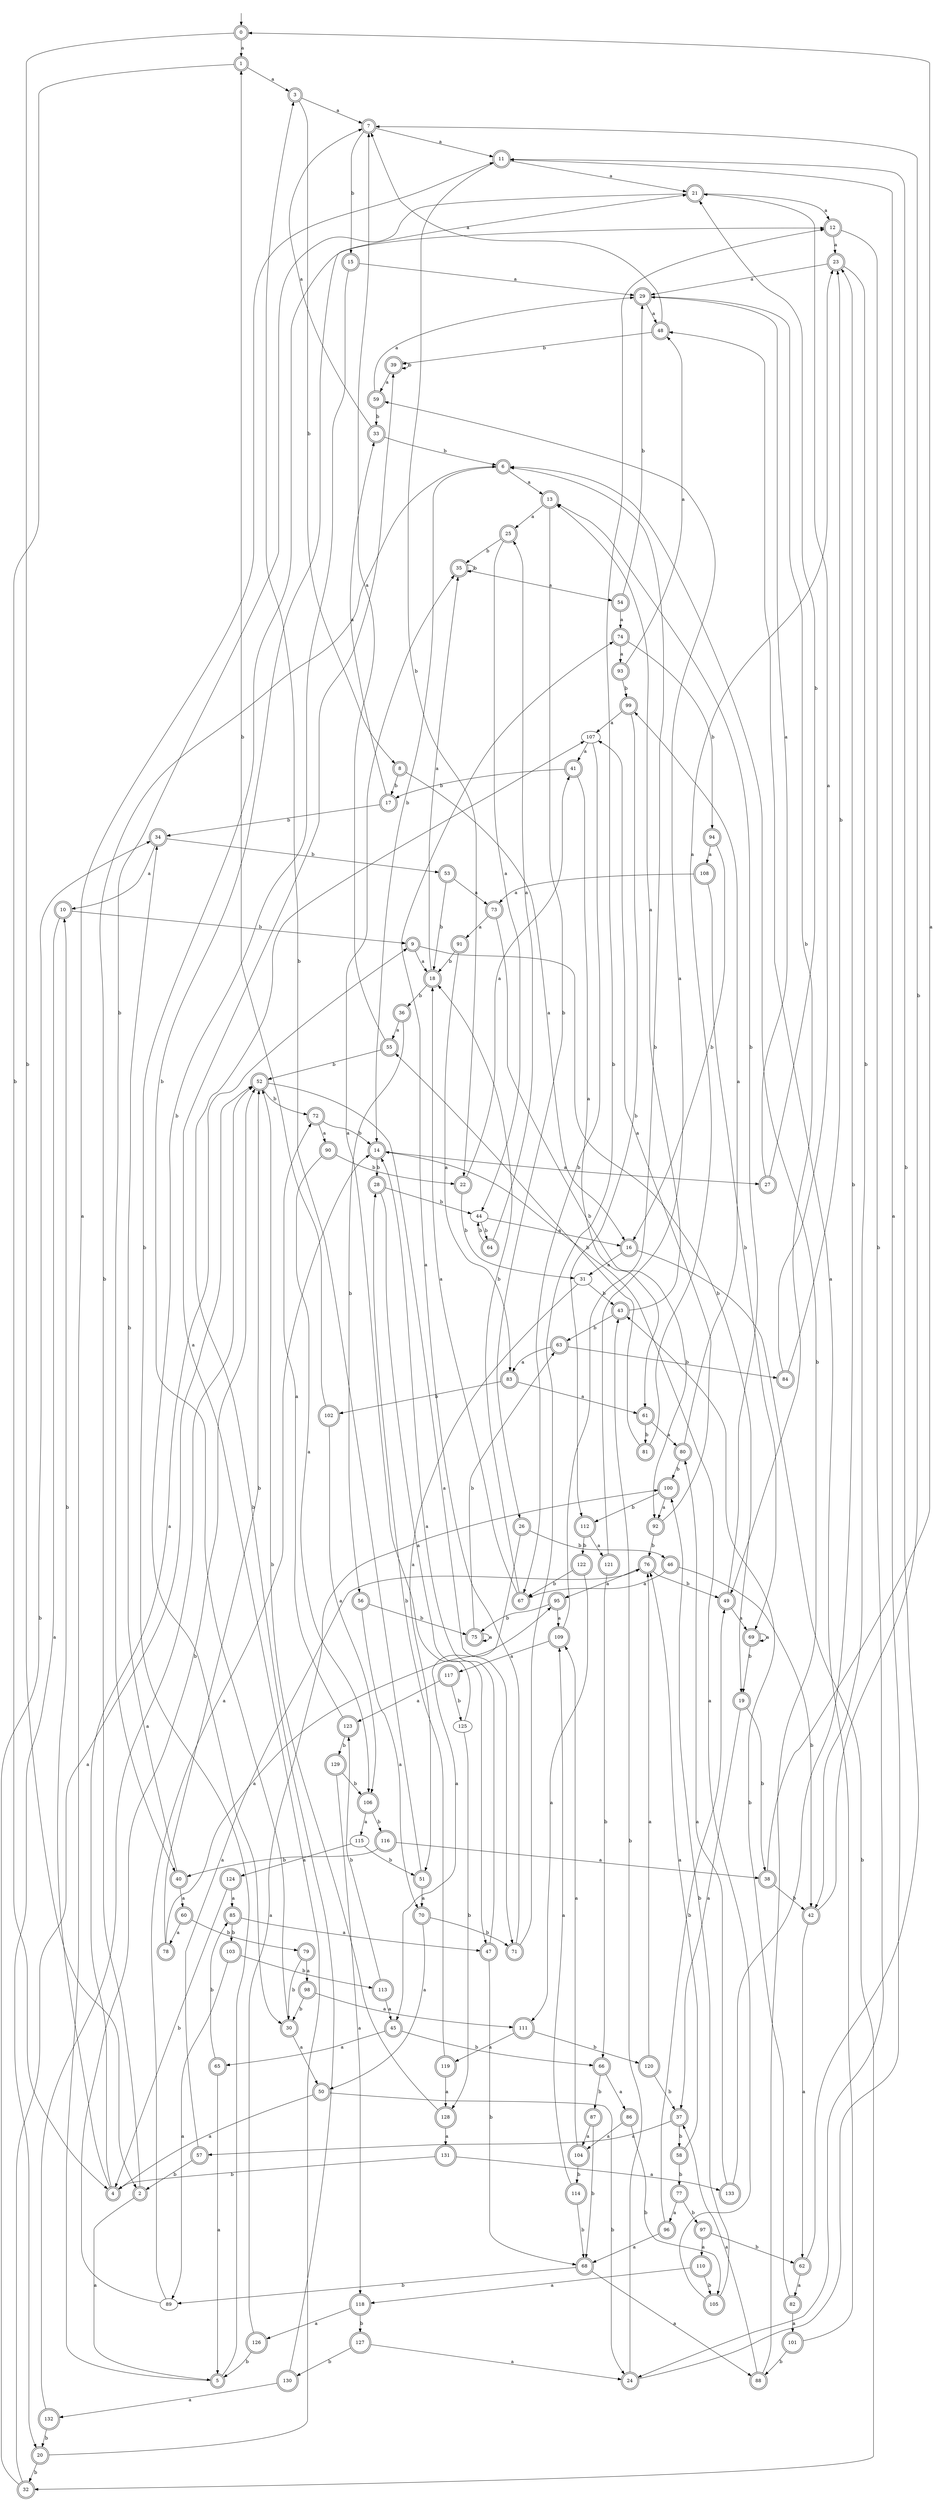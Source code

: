 digraph RandomDFA {
  __start0 [label="", shape=none];
  __start0 -> 0 [label=""];
  0 [shape=circle] [shape=doublecircle]
  0 -> 1 [label="a"]
  0 -> 2 [label="b"]
  1 [shape=doublecircle]
  1 -> 3 [label="a"]
  1 -> 4 [label="b"]
  2 [shape=doublecircle]
  2 -> 5 [label="a"]
  2 -> 6 [label="b"]
  3 [shape=doublecircle]
  3 -> 7 [label="a"]
  3 -> 8 [label="b"]
  4 [shape=doublecircle]
  4 -> 9 [label="a"]
  4 -> 10 [label="b"]
  5 [shape=doublecircle]
  5 -> 11 [label="a"]
  5 -> 12 [label="b"]
  6 [shape=doublecircle]
  6 -> 13 [label="a"]
  6 -> 14 [label="b"]
  7 [shape=doublecircle]
  7 -> 11 [label="a"]
  7 -> 15 [label="b"]
  8 [shape=doublecircle]
  8 -> 16 [label="a"]
  8 -> 17 [label="b"]
  9 [shape=doublecircle]
  9 -> 18 [label="a"]
  9 -> 19 [label="b"]
  10 [shape=doublecircle]
  10 -> 20 [label="a"]
  10 -> 9 [label="b"]
  11 [shape=doublecircle]
  11 -> 21 [label="a"]
  11 -> 22 [label="b"]
  12 [shape=doublecircle]
  12 -> 23 [label="a"]
  12 -> 24 [label="b"]
  13 [shape=doublecircle]
  13 -> 25 [label="a"]
  13 -> 26 [label="b"]
  14 [shape=doublecircle]
  14 -> 27 [label="a"]
  14 -> 28 [label="b"]
  15 [shape=doublecircle]
  15 -> 29 [label="a"]
  15 -> 30 [label="b"]
  16 [shape=doublecircle]
  16 -> 31 [label="a"]
  16 -> 32 [label="b"]
  17 [shape=doublecircle]
  17 -> 33 [label="a"]
  17 -> 34 [label="b"]
  18 [shape=doublecircle]
  18 -> 35 [label="a"]
  18 -> 36 [label="b"]
  19 [shape=doublecircle]
  19 -> 37 [label="a"]
  19 -> 38 [label="b"]
  20 [shape=doublecircle]
  20 -> 39 [label="a"]
  20 -> 32 [label="b"]
  21 [shape=doublecircle]
  21 -> 12 [label="a"]
  21 -> 40 [label="b"]
  22 [shape=doublecircle]
  22 -> 41 [label="a"]
  22 -> 31 [label="b"]
  23 [shape=doublecircle]
  23 -> 29 [label="a"]
  23 -> 42 [label="b"]
  24 [shape=doublecircle]
  24 -> 11 [label="a"]
  24 -> 43 [label="b"]
  25 [shape=doublecircle]
  25 -> 44 [label="a"]
  25 -> 35 [label="b"]
  26 [shape=doublecircle]
  26 -> 45 [label="a"]
  26 -> 46 [label="b"]
  27 [shape=doublecircle]
  27 -> 29 [label="a"]
  27 -> 21 [label="b"]
  28 [shape=doublecircle]
  28 -> 47 [label="a"]
  28 -> 44 [label="b"]
  29 [shape=doublecircle]
  29 -> 48 [label="a"]
  29 -> 49 [label="b"]
  30 [shape=doublecircle]
  30 -> 50 [label="a"]
  30 -> 21 [label="b"]
  31
  31 -> 51 [label="a"]
  31 -> 43 [label="b"]
  32 [shape=doublecircle]
  32 -> 52 [label="a"]
  32 -> 34 [label="b"]
  33 [shape=doublecircle]
  33 -> 7 [label="a"]
  33 -> 6 [label="b"]
  34 [shape=doublecircle]
  34 -> 10 [label="a"]
  34 -> 53 [label="b"]
  35 [shape=doublecircle]
  35 -> 54 [label="a"]
  35 -> 35 [label="b"]
  36 [shape=doublecircle]
  36 -> 55 [label="a"]
  36 -> 56 [label="b"]
  37 [shape=doublecircle]
  37 -> 57 [label="a"]
  37 -> 58 [label="b"]
  38 [shape=doublecircle]
  38 -> 0 [label="a"]
  38 -> 42 [label="b"]
  39 [shape=doublecircle]
  39 -> 59 [label="a"]
  39 -> 39 [label="b"]
  40 [shape=doublecircle]
  40 -> 60 [label="a"]
  40 -> 34 [label="b"]
  41 [shape=doublecircle]
  41 -> 61 [label="a"]
  41 -> 17 [label="b"]
  42 [shape=doublecircle]
  42 -> 62 [label="a"]
  42 -> 7 [label="b"]
  43 [shape=doublecircle]
  43 -> 13 [label="a"]
  43 -> 63 [label="b"]
  44
  44 -> 16 [label="a"]
  44 -> 64 [label="b"]
  45 [shape=doublecircle]
  45 -> 65 [label="a"]
  45 -> 66 [label="b"]
  46 [shape=doublecircle]
  46 -> 67 [label="a"]
  46 -> 42 [label="b"]
  47 [shape=doublecircle]
  47 -> 14 [label="a"]
  47 -> 68 [label="b"]
  48 [shape=doublecircle]
  48 -> 7 [label="a"]
  48 -> 39 [label="b"]
  49 [shape=doublecircle]
  49 -> 69 [label="a"]
  49 -> 13 [label="b"]
  50 [shape=doublecircle]
  50 -> 4 [label="a"]
  50 -> 24 [label="b"]
  51 [shape=doublecircle]
  51 -> 70 [label="a"]
  51 -> 3 [label="b"]
  52 [shape=doublecircle]
  52 -> 71 [label="a"]
  52 -> 72 [label="b"]
  53 [shape=doublecircle]
  53 -> 73 [label="a"]
  53 -> 18 [label="b"]
  54 [shape=doublecircle]
  54 -> 74 [label="a"]
  54 -> 29 [label="b"]
  55 [shape=doublecircle]
  55 -> 7 [label="a"]
  55 -> 52 [label="b"]
  56 [shape=doublecircle]
  56 -> 70 [label="a"]
  56 -> 75 [label="b"]
  57 [shape=doublecircle]
  57 -> 76 [label="a"]
  57 -> 2 [label="b"]
  58 [shape=doublecircle]
  58 -> 76 [label="a"]
  58 -> 77 [label="b"]
  59 [shape=doublecircle]
  59 -> 29 [label="a"]
  59 -> 33 [label="b"]
  60 [shape=doublecircle]
  60 -> 78 [label="a"]
  60 -> 79 [label="b"]
  61 [shape=doublecircle]
  61 -> 80 [label="a"]
  61 -> 81 [label="b"]
  62 [shape=doublecircle]
  62 -> 82 [label="a"]
  62 -> 11 [label="b"]
  63 [shape=doublecircle]
  63 -> 83 [label="a"]
  63 -> 84 [label="b"]
  64 [shape=doublecircle]
  64 -> 25 [label="a"]
  64 -> 44 [label="b"]
  65 [shape=doublecircle]
  65 -> 5 [label="a"]
  65 -> 85 [label="b"]
  66 [shape=doublecircle]
  66 -> 86 [label="a"]
  66 -> 87 [label="b"]
  67 [shape=doublecircle]
  67 -> 18 [label="a"]
  67 -> 18 [label="b"]
  68 [shape=doublecircle]
  68 -> 88 [label="a"]
  68 -> 89 [label="b"]
  69 [shape=doublecircle]
  69 -> 69 [label="a"]
  69 -> 19 [label="b"]
  70 [shape=doublecircle]
  70 -> 50 [label="a"]
  70 -> 71 [label="b"]
  71 [shape=doublecircle]
  71 -> 74 [label="a"]
  71 -> 12 [label="b"]
  72 [shape=doublecircle]
  72 -> 90 [label="a"]
  72 -> 14 [label="b"]
  73 [shape=doublecircle]
  73 -> 91 [label="a"]
  73 -> 92 [label="b"]
  74 [shape=doublecircle]
  74 -> 93 [label="a"]
  74 -> 94 [label="b"]
  75 [shape=doublecircle]
  75 -> 75 [label="a"]
  75 -> 63 [label="b"]
  76 [shape=doublecircle]
  76 -> 95 [label="a"]
  76 -> 49 [label="b"]
  77 [shape=doublecircle]
  77 -> 96 [label="a"]
  77 -> 97 [label="b"]
  78 [shape=doublecircle]
  78 -> 95 [label="a"]
  78 -> 52 [label="b"]
  79 [shape=doublecircle]
  79 -> 98 [label="a"]
  79 -> 30 [label="b"]
  80 [shape=doublecircle]
  80 -> 99 [label="a"]
  80 -> 100 [label="b"]
  81 [shape=doublecircle]
  81 -> 23 [label="a"]
  81 -> 55 [label="b"]
  82 [shape=doublecircle]
  82 -> 101 [label="a"]
  82 -> 43 [label="b"]
  83 [shape=doublecircle]
  83 -> 61 [label="a"]
  83 -> 102 [label="b"]
  84 [shape=doublecircle]
  84 -> 21 [label="a"]
  84 -> 23 [label="b"]
  85 [shape=doublecircle]
  85 -> 47 [label="a"]
  85 -> 103 [label="b"]
  86 [shape=doublecircle]
  86 -> 104 [label="a"]
  86 -> 105 [label="b"]
  87 [shape=doublecircle]
  87 -> 104 [label="a"]
  87 -> 68 [label="b"]
  88 [shape=doublecircle]
  88 -> 37 [label="a"]
  88 -> 6 [label="b"]
  89
  89 -> 14 [label="a"]
  89 -> 52 [label="b"]
  90 [shape=doublecircle]
  90 -> 106 [label="a"]
  90 -> 22 [label="b"]
  91 [shape=doublecircle]
  91 -> 83 [label="a"]
  91 -> 18 [label="b"]
  92 [shape=doublecircle]
  92 -> 107 [label="a"]
  92 -> 76 [label="b"]
  93 [shape=doublecircle]
  93 -> 48 [label="a"]
  93 -> 99 [label="b"]
  94 [shape=doublecircle]
  94 -> 108 [label="a"]
  94 -> 16 [label="b"]
  95 [shape=doublecircle]
  95 -> 109 [label="a"]
  95 -> 75 [label="b"]
  96 [shape=doublecircle]
  96 -> 68 [label="a"]
  96 -> 49 [label="b"]
  97 [shape=doublecircle]
  97 -> 110 [label="a"]
  97 -> 62 [label="b"]
  98 [shape=doublecircle]
  98 -> 111 [label="a"]
  98 -> 30 [label="b"]
  99 [shape=doublecircle]
  99 -> 107 [label="a"]
  99 -> 112 [label="b"]
  100 [shape=doublecircle]
  100 -> 92 [label="a"]
  100 -> 112 [label="b"]
  101 [shape=doublecircle]
  101 -> 48 [label="a"]
  101 -> 88 [label="b"]
  102 [shape=doublecircle]
  102 -> 106 [label="a"]
  102 -> 1 [label="b"]
  103 [shape=doublecircle]
  103 -> 89 [label="a"]
  103 -> 113 [label="b"]
  104 [shape=doublecircle]
  104 -> 109 [label="a"]
  104 -> 114 [label="b"]
  105 [shape=doublecircle]
  105 -> 14 [label="a"]
  105 -> 100 [label="b"]
  106 [shape=doublecircle]
  106 -> 115 [label="a"]
  106 -> 116 [label="b"]
  107
  107 -> 41 [label="a"]
  107 -> 67 [label="b"]
  108 [shape=doublecircle]
  108 -> 73 [label="a"]
  108 -> 69 [label="b"]
  109 [shape=doublecircle]
  109 -> 117 [label="a"]
  109 -> 6 [label="b"]
  110 [shape=doublecircle]
  110 -> 118 [label="a"]
  110 -> 105 [label="b"]
  111 [shape=doublecircle]
  111 -> 119 [label="a"]
  111 -> 120 [label="b"]
  112 [shape=doublecircle]
  112 -> 121 [label="a"]
  112 -> 122 [label="b"]
  113 [shape=doublecircle]
  113 -> 45 [label="a"]
  113 -> 123 [label="b"]
  114 [shape=doublecircle]
  114 -> 109 [label="a"]
  114 -> 68 [label="b"]
  115
  115 -> 124 [label="a"]
  115 -> 51 [label="b"]
  116 [shape=doublecircle]
  116 -> 38 [label="a"]
  116 -> 40 [label="b"]
  117 [shape=doublecircle]
  117 -> 123 [label="a"]
  117 -> 125 [label="b"]
  118 [shape=doublecircle]
  118 -> 126 [label="a"]
  118 -> 127 [label="b"]
  119 [shape=doublecircle]
  119 -> 128 [label="a"]
  119 -> 28 [label="b"]
  120 [shape=doublecircle]
  120 -> 76 [label="a"]
  120 -> 37 [label="b"]
  121 [shape=doublecircle]
  121 -> 59 [label="a"]
  121 -> 66 [label="b"]
  122 [shape=doublecircle]
  122 -> 111 [label="a"]
  122 -> 67 [label="b"]
  123 [shape=doublecircle]
  123 -> 72 [label="a"]
  123 -> 129 [label="b"]
  124 [shape=doublecircle]
  124 -> 85 [label="a"]
  124 -> 4 [label="b"]
  125
  125 -> 35 [label="a"]
  125 -> 128 [label="b"]
  126 [shape=doublecircle]
  126 -> 100 [label="a"]
  126 -> 5 [label="b"]
  127 [shape=doublecircle]
  127 -> 24 [label="a"]
  127 -> 130 [label="b"]
  128 [shape=doublecircle]
  128 -> 131 [label="a"]
  128 -> 52 [label="b"]
  129 [shape=doublecircle]
  129 -> 118 [label="a"]
  129 -> 106 [label="b"]
  130 [shape=doublecircle]
  130 -> 132 [label="a"]
  130 -> 107 [label="b"]
  131 [shape=doublecircle]
  131 -> 133 [label="a"]
  131 -> 4 [label="b"]
  132 [shape=doublecircle]
  132 -> 52 [label="a"]
  132 -> 20 [label="b"]
  133 [shape=doublecircle]
  133 -> 80 [label="a"]
  133 -> 23 [label="b"]
}
